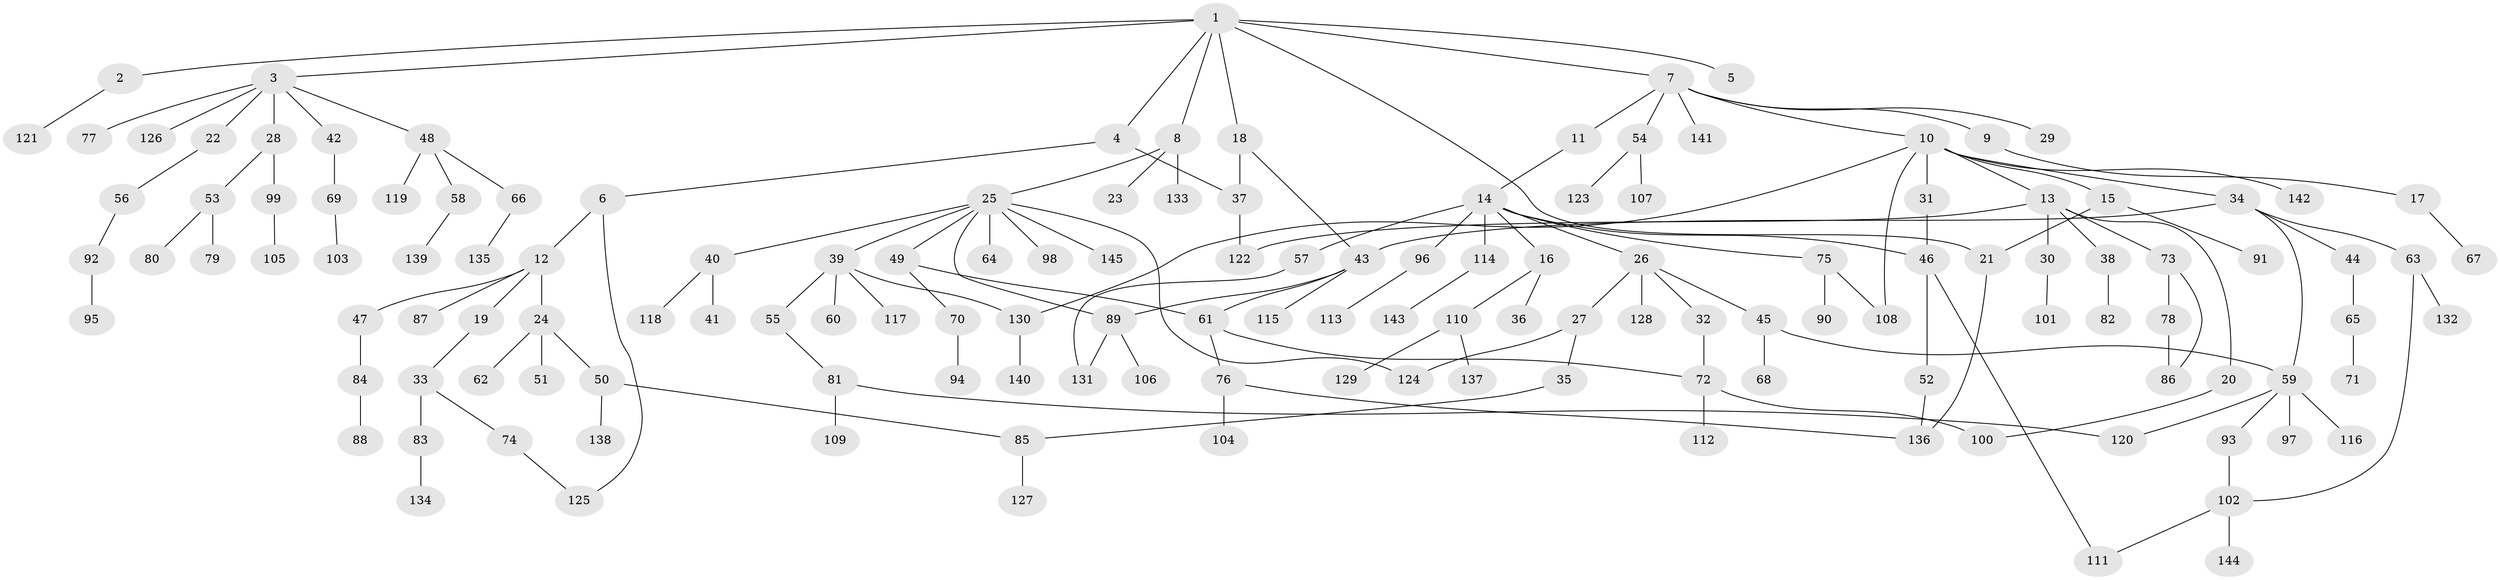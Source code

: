 // coarse degree distribution, {13: 0.00980392156862745, 2: 0.30392156862745096, 4: 0.058823529411764705, 1: 0.4117647058823529, 6: 0.0196078431372549, 3: 0.11764705882352941, 9: 0.00980392156862745, 5: 0.029411764705882353, 7: 0.0196078431372549, 8: 0.00980392156862745, 11: 0.00980392156862745}
// Generated by graph-tools (version 1.1) at 2025/51/02/27/25 19:51:39]
// undirected, 145 vertices, 166 edges
graph export_dot {
graph [start="1"]
  node [color=gray90,style=filled];
  1;
  2;
  3;
  4;
  5;
  6;
  7;
  8;
  9;
  10;
  11;
  12;
  13;
  14;
  15;
  16;
  17;
  18;
  19;
  20;
  21;
  22;
  23;
  24;
  25;
  26;
  27;
  28;
  29;
  30;
  31;
  32;
  33;
  34;
  35;
  36;
  37;
  38;
  39;
  40;
  41;
  42;
  43;
  44;
  45;
  46;
  47;
  48;
  49;
  50;
  51;
  52;
  53;
  54;
  55;
  56;
  57;
  58;
  59;
  60;
  61;
  62;
  63;
  64;
  65;
  66;
  67;
  68;
  69;
  70;
  71;
  72;
  73;
  74;
  75;
  76;
  77;
  78;
  79;
  80;
  81;
  82;
  83;
  84;
  85;
  86;
  87;
  88;
  89;
  90;
  91;
  92;
  93;
  94;
  95;
  96;
  97;
  98;
  99;
  100;
  101;
  102;
  103;
  104;
  105;
  106;
  107;
  108;
  109;
  110;
  111;
  112;
  113;
  114;
  115;
  116;
  117;
  118;
  119;
  120;
  121;
  122;
  123;
  124;
  125;
  126;
  127;
  128;
  129;
  130;
  131;
  132;
  133;
  134;
  135;
  136;
  137;
  138;
  139;
  140;
  141;
  142;
  143;
  144;
  145;
  1 -- 2;
  1 -- 3;
  1 -- 4;
  1 -- 5;
  1 -- 7;
  1 -- 8;
  1 -- 18;
  1 -- 21;
  2 -- 121;
  3 -- 22;
  3 -- 28;
  3 -- 42;
  3 -- 48;
  3 -- 77;
  3 -- 126;
  4 -- 6;
  4 -- 37;
  6 -- 12;
  6 -- 125;
  7 -- 9;
  7 -- 10;
  7 -- 11;
  7 -- 29;
  7 -- 54;
  7 -- 141;
  8 -- 23;
  8 -- 25;
  8 -- 133;
  9 -- 17;
  10 -- 13;
  10 -- 15;
  10 -- 31;
  10 -- 34;
  10 -- 130;
  10 -- 142;
  10 -- 108;
  11 -- 14;
  12 -- 19;
  12 -- 24;
  12 -- 47;
  12 -- 87;
  13 -- 20;
  13 -- 30;
  13 -- 38;
  13 -- 73;
  13 -- 122;
  14 -- 16;
  14 -- 26;
  14 -- 46;
  14 -- 57;
  14 -- 75;
  14 -- 96;
  14 -- 114;
  15 -- 21;
  15 -- 91;
  16 -- 36;
  16 -- 110;
  17 -- 67;
  18 -- 37;
  18 -- 43;
  19 -- 33;
  20 -- 100;
  21 -- 136;
  22 -- 56;
  24 -- 50;
  24 -- 51;
  24 -- 62;
  25 -- 39;
  25 -- 40;
  25 -- 49;
  25 -- 64;
  25 -- 98;
  25 -- 145;
  25 -- 124;
  25 -- 89;
  26 -- 27;
  26 -- 32;
  26 -- 45;
  26 -- 128;
  27 -- 35;
  27 -- 124;
  28 -- 53;
  28 -- 99;
  30 -- 101;
  31 -- 46;
  32 -- 72;
  33 -- 74;
  33 -- 83;
  34 -- 44;
  34 -- 63;
  34 -- 43;
  34 -- 59;
  35 -- 85;
  37 -- 122;
  38 -- 82;
  39 -- 55;
  39 -- 60;
  39 -- 117;
  39 -- 130;
  40 -- 41;
  40 -- 118;
  42 -- 69;
  43 -- 61;
  43 -- 89;
  43 -- 115;
  44 -- 65;
  45 -- 59;
  45 -- 68;
  46 -- 52;
  46 -- 111;
  47 -- 84;
  48 -- 58;
  48 -- 66;
  48 -- 119;
  49 -- 70;
  49 -- 61;
  50 -- 85;
  50 -- 138;
  52 -- 136;
  53 -- 79;
  53 -- 80;
  54 -- 107;
  54 -- 123;
  55 -- 81;
  56 -- 92;
  57 -- 131;
  58 -- 139;
  59 -- 93;
  59 -- 97;
  59 -- 116;
  59 -- 120;
  61 -- 72;
  61 -- 76;
  63 -- 132;
  63 -- 102;
  65 -- 71;
  66 -- 135;
  69 -- 103;
  70 -- 94;
  72 -- 100;
  72 -- 112;
  73 -- 78;
  73 -- 86;
  74 -- 125;
  75 -- 90;
  75 -- 108;
  76 -- 104;
  76 -- 136;
  78 -- 86;
  81 -- 109;
  81 -- 120;
  83 -- 134;
  84 -- 88;
  85 -- 127;
  89 -- 106;
  89 -- 131;
  92 -- 95;
  93 -- 102;
  96 -- 113;
  99 -- 105;
  102 -- 144;
  102 -- 111;
  110 -- 129;
  110 -- 137;
  114 -- 143;
  130 -- 140;
}
